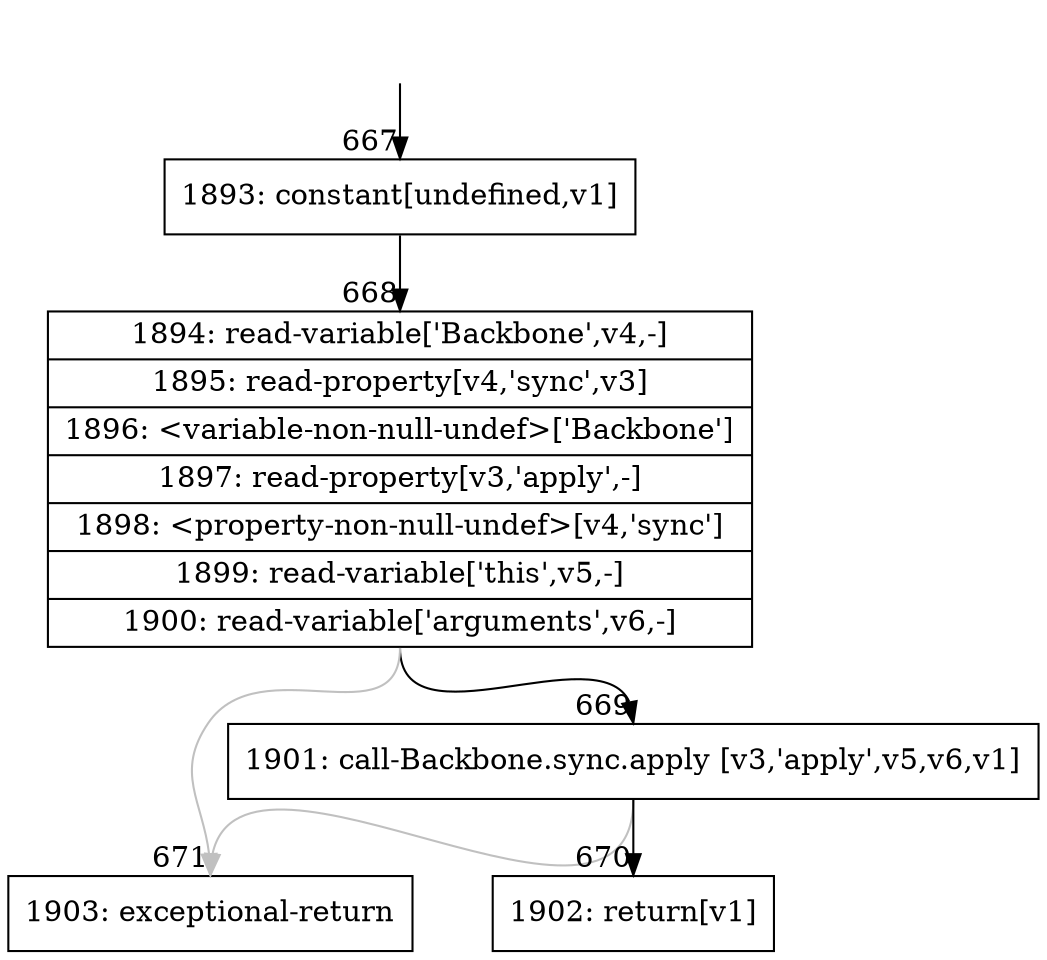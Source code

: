 digraph {
rankdir="TD"
BB_entry48[shape=none,label=""];
BB_entry48 -> BB667 [tailport=s, headport=n, headlabel="    667"]
BB667 [shape=record label="{1893: constant[undefined,v1]}" ] 
BB667 -> BB668 [tailport=s, headport=n, headlabel="      668"]
BB668 [shape=record label="{1894: read-variable['Backbone',v4,-]|1895: read-property[v4,'sync',v3]|1896: \<variable-non-null-undef\>['Backbone']|1897: read-property[v3,'apply',-]|1898: \<property-non-null-undef\>[v4,'sync']|1899: read-variable['this',v5,-]|1900: read-variable['arguments',v6,-]}" ] 
BB668 -> BB669 [tailport=s, headport=n, headlabel="      669"]
BB668 -> BB671 [tailport=s, headport=n, color=gray, headlabel="      671"]
BB669 [shape=record label="{1901: call-Backbone.sync.apply [v3,'apply',v5,v6,v1]}" ] 
BB669 -> BB670 [tailport=s, headport=n, headlabel="      670"]
BB669 -> BB671 [tailport=s, headport=n, color=gray]
BB670 [shape=record label="{1902: return[v1]}" ] 
BB671 [shape=record label="{1903: exceptional-return}" ] 
//#$~ 635
}
